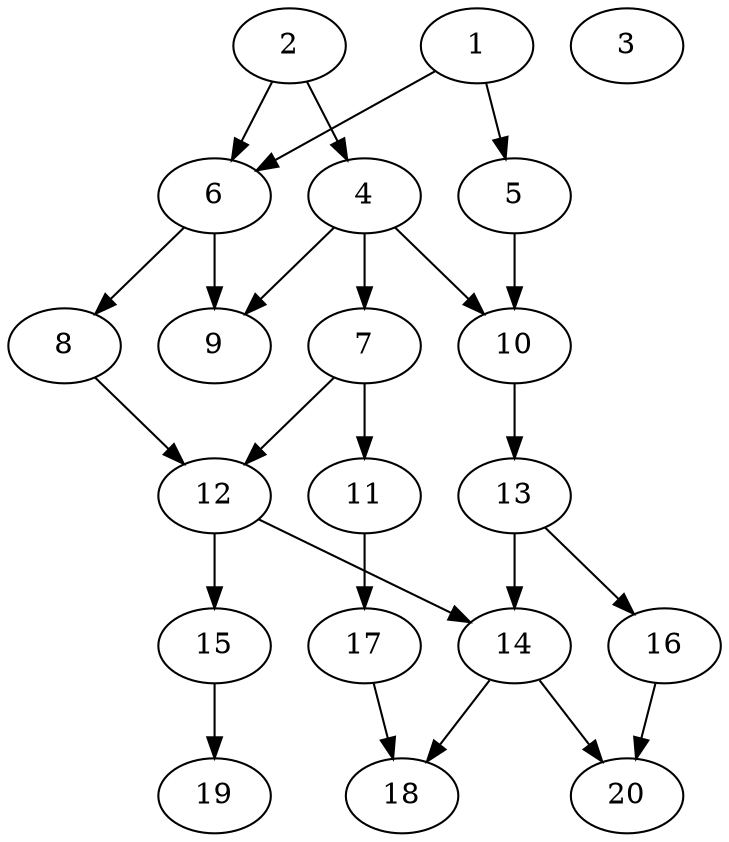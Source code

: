 // DAG automatically generated by daggen at Thu Oct  3 13:58:42 2019
// ./daggen --dot -n 20 --ccr 0.4 --fat 0.5 --regular 0.9 --density 0.5 --mindata 5242880 --maxdata 52428800 
digraph G {
  1 [size="76062720", alpha="0.02", expect_size="30425088"] 
  1 -> 5 [size ="30425088"]
  1 -> 6 [size ="30425088"]
  2 [size="67010560", alpha="0.05", expect_size="26804224"] 
  2 -> 4 [size ="26804224"]
  2 -> 6 [size ="26804224"]
  3 [size="56926720", alpha="0.10", expect_size="22770688"] 
  4 [size="71526400", alpha="0.12", expect_size="28610560"] 
  4 -> 7 [size ="28610560"]
  4 -> 9 [size ="28610560"]
  4 -> 10 [size ="28610560"]
  5 [size="96611840", alpha="0.19", expect_size="38644736"] 
  5 -> 10 [size ="38644736"]
  6 [size="99983360", alpha="0.17", expect_size="39993344"] 
  6 -> 8 [size ="39993344"]
  6 -> 9 [size ="39993344"]
  7 [size="59850240", alpha="0.14", expect_size="23940096"] 
  7 -> 11 [size ="23940096"]
  7 -> 12 [size ="23940096"]
  8 [size="26647040", alpha="0.09", expect_size="10658816"] 
  8 -> 12 [size ="10658816"]
  9 [size="59883520", alpha="0.12", expect_size="23953408"] 
  10 [size="47802880", alpha="0.07", expect_size="19121152"] 
  10 -> 13 [size ="19121152"]
  11 [size="16975360", alpha="0.02", expect_size="6790144"] 
  11 -> 17 [size ="6790144"]
  12 [size="28958720", alpha="0.17", expect_size="11583488"] 
  12 -> 14 [size ="11583488"]
  12 -> 15 [size ="11583488"]
  13 [size="59737600", alpha="0.07", expect_size="23895040"] 
  13 -> 14 [size ="23895040"]
  13 -> 16 [size ="23895040"]
  14 [size="119247360", alpha="0.15", expect_size="47698944"] 
  14 -> 18 [size ="47698944"]
  14 -> 20 [size ="47698944"]
  15 [size="71605760", alpha="0.01", expect_size="28642304"] 
  15 -> 19 [size ="28642304"]
  16 [size="65408000", alpha="0.11", expect_size="26163200"] 
  16 -> 20 [size ="26163200"]
  17 [size="46789120", alpha="0.17", expect_size="18715648"] 
  17 -> 18 [size ="18715648"]
  18 [size="130291200", alpha="0.01", expect_size="52116480"] 
  19 [size="66536960", alpha="0.15", expect_size="26614784"] 
  20 [size="21265920", alpha="0.17", expect_size="8506368"] 
}
